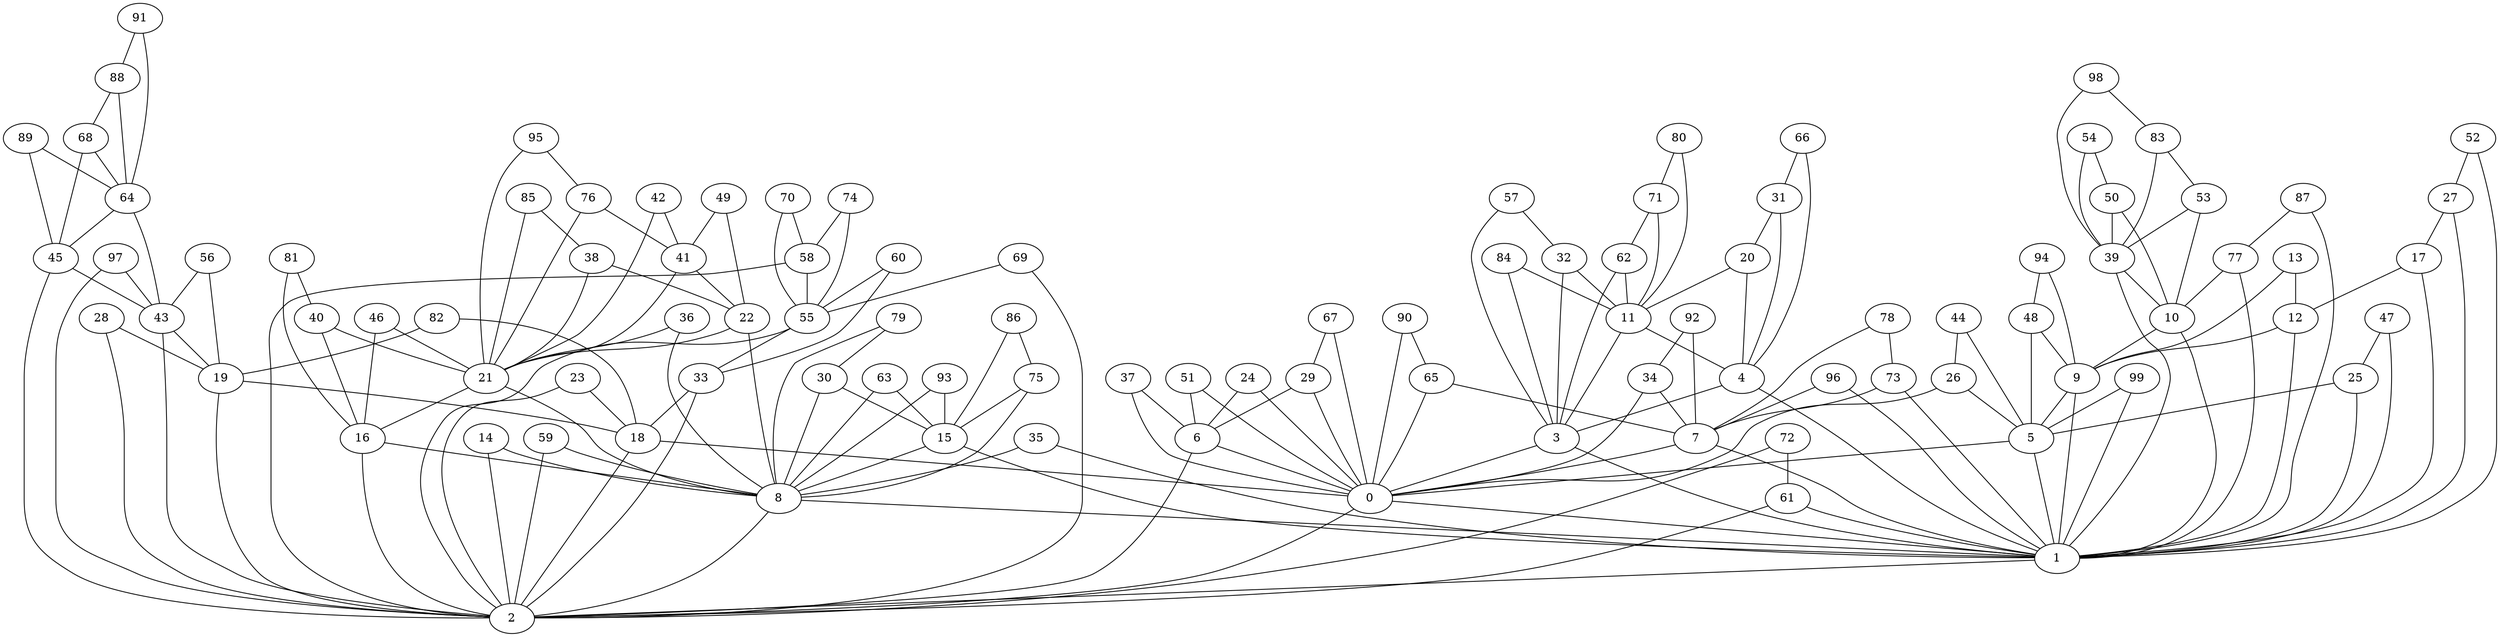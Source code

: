 graph Dorogovtsev_Mendes_100 {
0;
1;
2;
3;
4;
5;
6;
7;
8;
9;
10;
11;
12;
13;
14;
15;
16;
17;
18;
19;
20;
21;
22;
23;
24;
25;
26;
27;
28;
29;
30;
31;
32;
33;
34;
35;
36;
37;
38;
39;
40;
41;
42;
43;
44;
45;
46;
47;
48;
49;
50;
51;
52;
53;
54;
55;
56;
57;
58;
59;
60;
61;
62;
63;
64;
65;
66;
67;
68;
69;
70;
71;
72;
73;
74;
75;
76;
77;
78;
79;
80;
81;
82;
83;
84;
85;
86;
87;
88;
89;
90;
91;
92;
93;
94;
95;
96;
97;
98;
99;
0 -- 1;
1 -- 2;
2 -- 0;
3 -- 0;
3 -- 1;
4 -- 3;
4 -- 1;
5 -- 0;
5 -- 1;
6 -- 2;
6 -- 0;
7 -- 0;
7 -- 1;
8 -- 1;
8 -- 2;
9 -- 5;
9 -- 1;
10 -- 9;
10 -- 1;
11 -- 4;
11 -- 3;
12 -- 9;
12 -- 1;
13 -- 12;
13 -- 9;
14 -- 8;
14 -- 2;
15 -- 8;
15 -- 1;
16 -- 8;
16 -- 2;
17 -- 12;
17 -- 1;
18 -- 2;
18 -- 0;
19 -- 18;
19 -- 2;
20 -- 11;
20 -- 4;
21 -- 16;
21 -- 8;
22 -- 21;
22 -- 8;
23 -- 18;
23 -- 2;
24 -- 6;
24 -- 0;
25 -- 5;
25 -- 1;
26 -- 5;
26 -- 0;
27 -- 17;
27 -- 1;
28 -- 19;
28 -- 2;
29 -- 6;
29 -- 0;
30 -- 15;
30 -- 8;
31 -- 20;
31 -- 4;
32 -- 11;
32 -- 3;
33 -- 18;
33 -- 2;
34 -- 7;
34 -- 0;
35 -- 8;
35 -- 1;
36 -- 21;
36 -- 8;
37 -- 6;
37 -- 0;
38 -- 22;
38 -- 21;
39 -- 10;
39 -- 1;
40 -- 21;
40 -- 16;
41 -- 22;
41 -- 21;
42 -- 41;
42 -- 21;
43 -- 19;
43 -- 2;
44 -- 26;
44 -- 5;
45 -- 43;
45 -- 2;
46 -- 21;
46 -- 16;
47 -- 25;
47 -- 1;
48 -- 9;
48 -- 5;
49 -- 41;
49 -- 22;
50 -- 39;
50 -- 10;
51 -- 6;
51 -- 0;
52 -- 27;
52 -- 1;
53 -- 39;
53 -- 10;
54 -- 50;
54 -- 39;
55 -- 33;
55 -- 2;
56 -- 43;
56 -- 19;
57 -- 32;
57 -- 3;
58 -- 55;
58 -- 2;
59 -- 8;
59 -- 2;
60 -- 55;
60 -- 33;
61 -- 1;
61 -- 2;
62 -- 11;
62 -- 3;
63 -- 15;
63 -- 8;
64 -- 45;
64 -- 43;
65 -- 7;
65 -- 0;
66 -- 31;
66 -- 4;
67 -- 29;
67 -- 0;
68 -- 64;
68 -- 45;
69 -- 55;
69 -- 2;
70 -- 58;
70 -- 55;
71 -- 62;
71 -- 11;
72 -- 61;
72 -- 2;
73 -- 7;
73 -- 1;
74 -- 58;
74 -- 55;
75 -- 15;
75 -- 8;
76 -- 41;
76 -- 21;
77 -- 10;
77 -- 1;
78 -- 73;
78 -- 7;
79 -- 30;
79 -- 8;
80 -- 71;
80 -- 11;
81 -- 40;
81 -- 16;
82 -- 19;
82 -- 18;
83 -- 53;
83 -- 39;
84 -- 11;
84 -- 3;
85 -- 38;
85 -- 21;
86 -- 75;
86 -- 15;
87 -- 77;
87 -- 1;
88 -- 68;
88 -- 64;
89 -- 64;
89 -- 45;
90 -- 65;
90 -- 0;
91 -- 88;
91 -- 64;
92 -- 34;
92 -- 7;
93 -- 15;
93 -- 8;
94 -- 48;
94 -- 9;
95 -- 76;
95 -- 21;
96 -- 7;
96 -- 1;
97 -- 43;
97 -- 2;
98 -- 83;
98 -- 39;
99 -- 5;
99 -- 1;
}